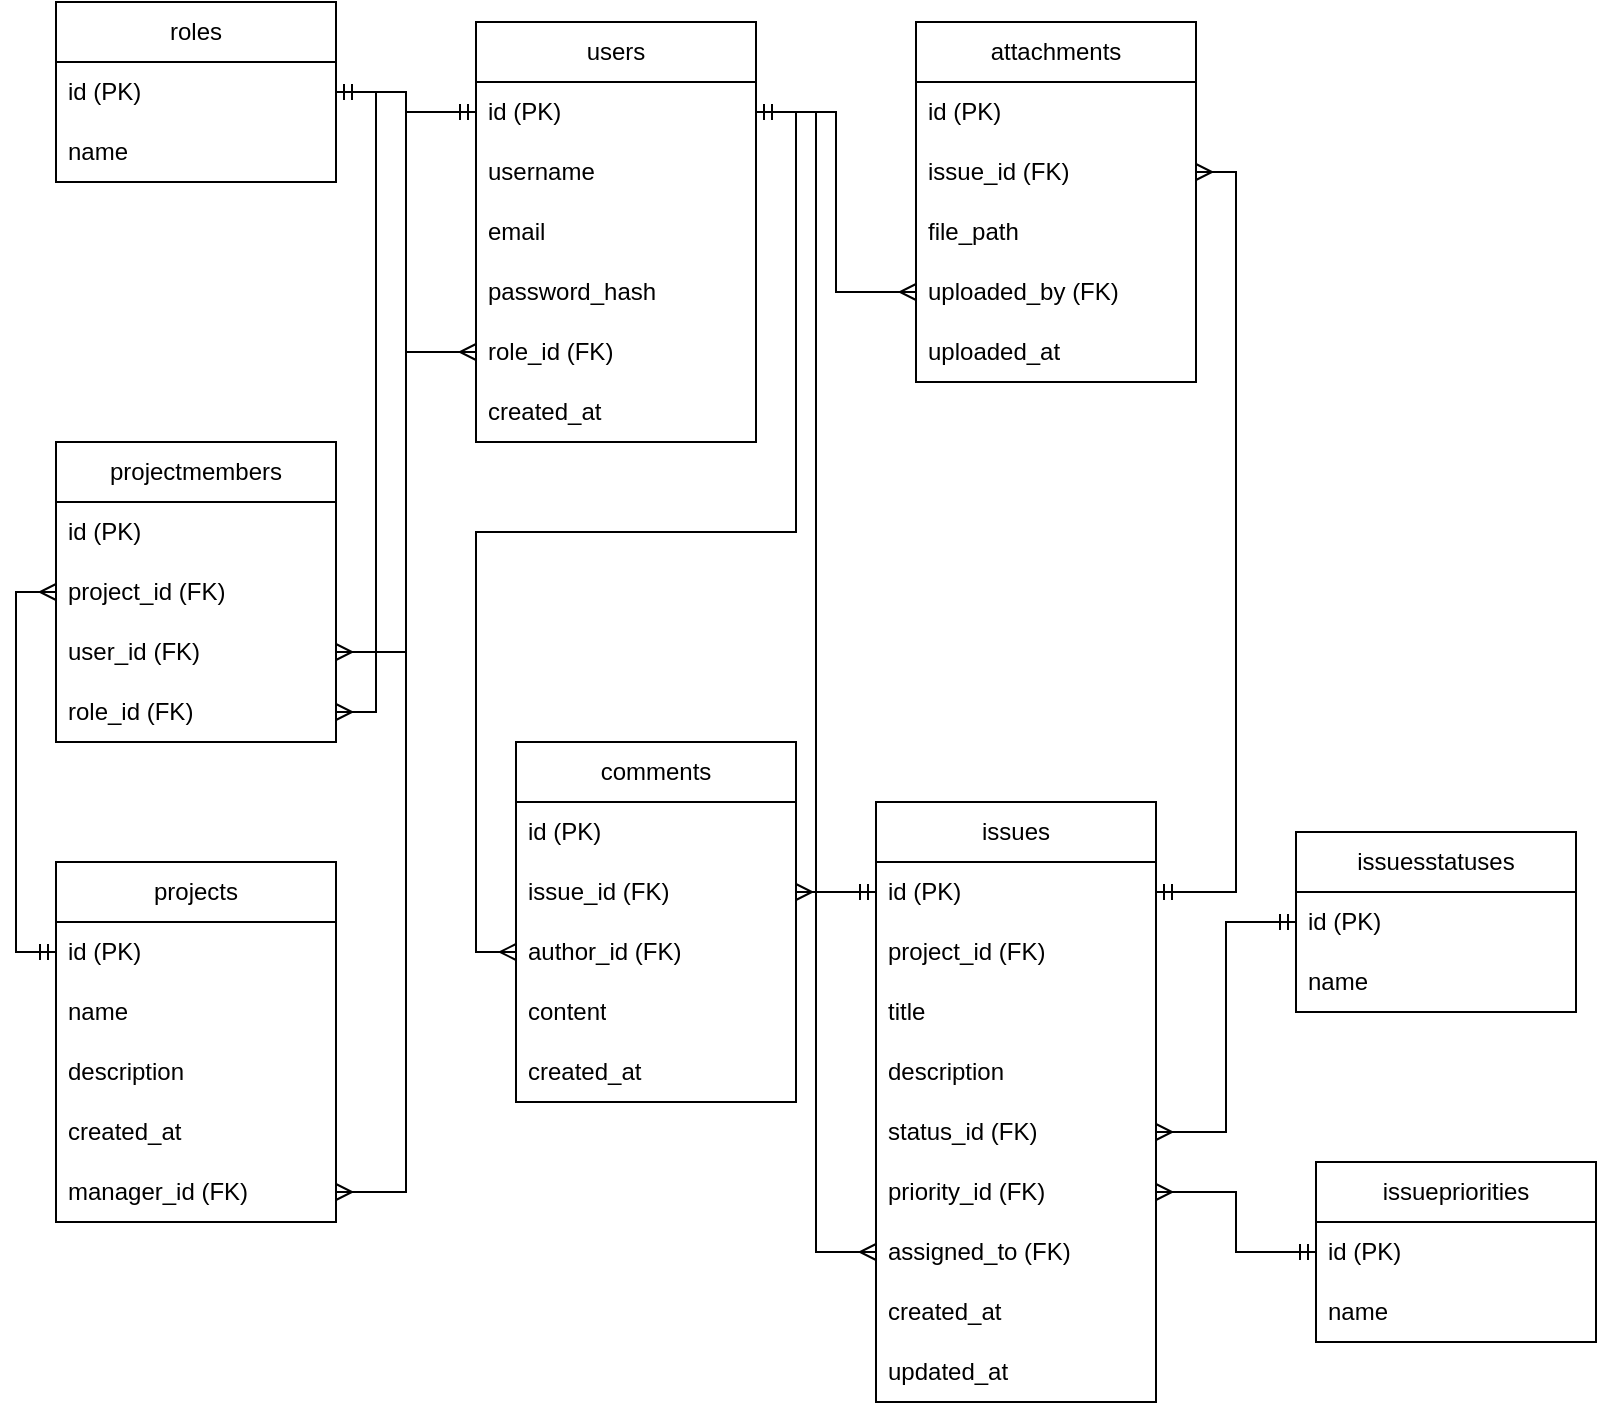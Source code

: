 <mxfile version="24.7.16">
  <diagram name="Страница — 1" id="AUH-AGC-MQB2Ew97YP0q">
    <mxGraphModel dx="1969" dy="918" grid="0" gridSize="10" guides="1" tooltips="1" connect="1" arrows="1" fold="1" page="1" pageScale="1" pageWidth="827" pageHeight="1169" math="0" shadow="0">
      <root>
        <mxCell id="0" />
        <mxCell id="1" parent="0" />
        <mxCell id="t2vwv-QQfQL6JOnjCvfT-1" value="users" style="swimlane;fontStyle=0;childLayout=stackLayout;horizontal=1;startSize=30;horizontalStack=0;resizeParent=1;resizeParentMax=0;resizeLast=0;collapsible=1;marginBottom=0;whiteSpace=wrap;html=1;" vertex="1" parent="1">
          <mxGeometry x="249" y="88" width="140" height="210" as="geometry" />
        </mxCell>
        <mxCell id="t2vwv-QQfQL6JOnjCvfT-2" value="id (PK)" style="text;strokeColor=none;fillColor=none;align=left;verticalAlign=middle;spacingLeft=4;spacingRight=4;overflow=hidden;points=[[0,0.5],[1,0.5]];portConstraint=eastwest;rotatable=0;whiteSpace=wrap;html=1;" vertex="1" parent="t2vwv-QQfQL6JOnjCvfT-1">
          <mxGeometry y="30" width="140" height="30" as="geometry" />
        </mxCell>
        <mxCell id="t2vwv-QQfQL6JOnjCvfT-3" value="username" style="text;strokeColor=none;fillColor=none;align=left;verticalAlign=middle;spacingLeft=4;spacingRight=4;overflow=hidden;points=[[0,0.5],[1,0.5]];portConstraint=eastwest;rotatable=0;whiteSpace=wrap;html=1;" vertex="1" parent="t2vwv-QQfQL6JOnjCvfT-1">
          <mxGeometry y="60" width="140" height="30" as="geometry" />
        </mxCell>
        <mxCell id="t2vwv-QQfQL6JOnjCvfT-4" value="email" style="text;strokeColor=none;fillColor=none;align=left;verticalAlign=middle;spacingLeft=4;spacingRight=4;overflow=hidden;points=[[0,0.5],[1,0.5]];portConstraint=eastwest;rotatable=0;whiteSpace=wrap;html=1;" vertex="1" parent="t2vwv-QQfQL6JOnjCvfT-1">
          <mxGeometry y="90" width="140" height="30" as="geometry" />
        </mxCell>
        <mxCell id="t2vwv-QQfQL6JOnjCvfT-5" value="password_hash" style="text;strokeColor=none;fillColor=none;align=left;verticalAlign=middle;spacingLeft=4;spacingRight=4;overflow=hidden;points=[[0,0.5],[1,0.5]];portConstraint=eastwest;rotatable=0;whiteSpace=wrap;html=1;" vertex="1" parent="t2vwv-QQfQL6JOnjCvfT-1">
          <mxGeometry y="120" width="140" height="30" as="geometry" />
        </mxCell>
        <mxCell id="t2vwv-QQfQL6JOnjCvfT-6" value="role_id (FK)" style="text;strokeColor=none;fillColor=none;align=left;verticalAlign=middle;spacingLeft=4;spacingRight=4;overflow=hidden;points=[[0,0.5],[1,0.5]];portConstraint=eastwest;rotatable=0;whiteSpace=wrap;html=1;" vertex="1" parent="t2vwv-QQfQL6JOnjCvfT-1">
          <mxGeometry y="150" width="140" height="30" as="geometry" />
        </mxCell>
        <mxCell id="t2vwv-QQfQL6JOnjCvfT-7" value="created_at" style="text;strokeColor=none;fillColor=none;align=left;verticalAlign=middle;spacingLeft=4;spacingRight=4;overflow=hidden;points=[[0,0.5],[1,0.5]];portConstraint=eastwest;rotatable=0;whiteSpace=wrap;html=1;" vertex="1" parent="t2vwv-QQfQL6JOnjCvfT-1">
          <mxGeometry y="180" width="140" height="30" as="geometry" />
        </mxCell>
        <mxCell id="t2vwv-QQfQL6JOnjCvfT-10" value="roles" style="swimlane;fontStyle=0;childLayout=stackLayout;horizontal=1;startSize=30;horizontalStack=0;resizeParent=1;resizeParentMax=0;resizeLast=0;collapsible=1;marginBottom=0;whiteSpace=wrap;html=1;" vertex="1" parent="1">
          <mxGeometry x="39" y="78" width="140" height="90" as="geometry" />
        </mxCell>
        <mxCell id="t2vwv-QQfQL6JOnjCvfT-11" value="id (PK)" style="text;strokeColor=none;fillColor=none;align=left;verticalAlign=middle;spacingLeft=4;spacingRight=4;overflow=hidden;points=[[0,0.5],[1,0.5]];portConstraint=eastwest;rotatable=0;whiteSpace=wrap;html=1;" vertex="1" parent="t2vwv-QQfQL6JOnjCvfT-10">
          <mxGeometry y="30" width="140" height="30" as="geometry" />
        </mxCell>
        <mxCell id="t2vwv-QQfQL6JOnjCvfT-16" value="name" style="text;strokeColor=none;fillColor=none;align=left;verticalAlign=middle;spacingLeft=4;spacingRight=4;overflow=hidden;points=[[0,0.5],[1,0.5]];portConstraint=eastwest;rotatable=0;whiteSpace=wrap;html=1;" vertex="1" parent="t2vwv-QQfQL6JOnjCvfT-10">
          <mxGeometry y="60" width="140" height="30" as="geometry" />
        </mxCell>
        <mxCell id="t2vwv-QQfQL6JOnjCvfT-17" value="projectmembers" style="swimlane;fontStyle=0;childLayout=stackLayout;horizontal=1;startSize=30;horizontalStack=0;resizeParent=1;resizeParentMax=0;resizeLast=0;collapsible=1;marginBottom=0;whiteSpace=wrap;html=1;" vertex="1" parent="1">
          <mxGeometry x="39" y="298" width="140" height="150" as="geometry" />
        </mxCell>
        <mxCell id="t2vwv-QQfQL6JOnjCvfT-18" value="id (PK)" style="text;strokeColor=none;fillColor=none;align=left;verticalAlign=middle;spacingLeft=4;spacingRight=4;overflow=hidden;points=[[0,0.5],[1,0.5]];portConstraint=eastwest;rotatable=0;whiteSpace=wrap;html=1;" vertex="1" parent="t2vwv-QQfQL6JOnjCvfT-17">
          <mxGeometry y="30" width="140" height="30" as="geometry" />
        </mxCell>
        <mxCell id="t2vwv-QQfQL6JOnjCvfT-20" value="project_id (FK)" style="text;strokeColor=none;fillColor=none;align=left;verticalAlign=middle;spacingLeft=4;spacingRight=4;overflow=hidden;points=[[0,0.5],[1,0.5]];portConstraint=eastwest;rotatable=0;whiteSpace=wrap;html=1;" vertex="1" parent="t2vwv-QQfQL6JOnjCvfT-17">
          <mxGeometry y="60" width="140" height="30" as="geometry" />
        </mxCell>
        <mxCell id="t2vwv-QQfQL6JOnjCvfT-23" value="user_id (FK)" style="text;strokeColor=none;fillColor=none;align=left;verticalAlign=middle;spacingLeft=4;spacingRight=4;overflow=hidden;points=[[0,0.5],[1,0.5]];portConstraint=eastwest;rotatable=0;whiteSpace=wrap;html=1;" vertex="1" parent="t2vwv-QQfQL6JOnjCvfT-17">
          <mxGeometry y="90" width="140" height="30" as="geometry" />
        </mxCell>
        <mxCell id="t2vwv-QQfQL6JOnjCvfT-24" value="role_id (FK)" style="text;strokeColor=none;fillColor=none;align=left;verticalAlign=middle;spacingLeft=4;spacingRight=4;overflow=hidden;points=[[0,0.5],[1,0.5]];portConstraint=eastwest;rotatable=0;whiteSpace=wrap;html=1;" vertex="1" parent="t2vwv-QQfQL6JOnjCvfT-17">
          <mxGeometry y="120" width="140" height="30" as="geometry" />
        </mxCell>
        <mxCell id="t2vwv-QQfQL6JOnjCvfT-30" value="projects" style="swimlane;fontStyle=0;childLayout=stackLayout;horizontal=1;startSize=30;horizontalStack=0;resizeParent=1;resizeParentMax=0;resizeLast=0;collapsible=1;marginBottom=0;whiteSpace=wrap;html=1;" vertex="1" parent="1">
          <mxGeometry x="39" y="508" width="140" height="180" as="geometry" />
        </mxCell>
        <mxCell id="t2vwv-QQfQL6JOnjCvfT-31" value="id (PK)" style="text;strokeColor=none;fillColor=none;align=left;verticalAlign=middle;spacingLeft=4;spacingRight=4;overflow=hidden;points=[[0,0.5],[1,0.5]];portConstraint=eastwest;rotatable=0;whiteSpace=wrap;html=1;" vertex="1" parent="t2vwv-QQfQL6JOnjCvfT-30">
          <mxGeometry y="30" width="140" height="30" as="geometry" />
        </mxCell>
        <mxCell id="t2vwv-QQfQL6JOnjCvfT-32" value="name" style="text;strokeColor=none;fillColor=none;align=left;verticalAlign=middle;spacingLeft=4;spacingRight=4;overflow=hidden;points=[[0,0.5],[1,0.5]];portConstraint=eastwest;rotatable=0;whiteSpace=wrap;html=1;" vertex="1" parent="t2vwv-QQfQL6JOnjCvfT-30">
          <mxGeometry y="60" width="140" height="30" as="geometry" />
        </mxCell>
        <mxCell id="t2vwv-QQfQL6JOnjCvfT-33" value="description" style="text;strokeColor=none;fillColor=none;align=left;verticalAlign=middle;spacingLeft=4;spacingRight=4;overflow=hidden;points=[[0,0.5],[1,0.5]];portConstraint=eastwest;rotatable=0;whiteSpace=wrap;html=1;" vertex="1" parent="t2vwv-QQfQL6JOnjCvfT-30">
          <mxGeometry y="90" width="140" height="30" as="geometry" />
        </mxCell>
        <mxCell id="t2vwv-QQfQL6JOnjCvfT-34" value="created_at" style="text;strokeColor=none;fillColor=none;align=left;verticalAlign=middle;spacingLeft=4;spacingRight=4;overflow=hidden;points=[[0,0.5],[1,0.5]];portConstraint=eastwest;rotatable=0;whiteSpace=wrap;html=1;" vertex="1" parent="t2vwv-QQfQL6JOnjCvfT-30">
          <mxGeometry y="120" width="140" height="30" as="geometry" />
        </mxCell>
        <mxCell id="t2vwv-QQfQL6JOnjCvfT-35" value="manager_id (FK)" style="text;strokeColor=none;fillColor=none;align=left;verticalAlign=middle;spacingLeft=4;spacingRight=4;overflow=hidden;points=[[0,0.5],[1,0.5]];portConstraint=eastwest;rotatable=0;whiteSpace=wrap;html=1;" vertex="1" parent="t2vwv-QQfQL6JOnjCvfT-30">
          <mxGeometry y="150" width="140" height="30" as="geometry" />
        </mxCell>
        <mxCell id="t2vwv-QQfQL6JOnjCvfT-37" value="attachments" style="swimlane;fontStyle=0;childLayout=stackLayout;horizontal=1;startSize=30;horizontalStack=0;resizeParent=1;resizeParentMax=0;resizeLast=0;collapsible=1;marginBottom=0;whiteSpace=wrap;html=1;" vertex="1" parent="1">
          <mxGeometry x="469" y="88" width="140" height="180" as="geometry" />
        </mxCell>
        <mxCell id="t2vwv-QQfQL6JOnjCvfT-38" value="id (PK)" style="text;strokeColor=none;fillColor=none;align=left;verticalAlign=middle;spacingLeft=4;spacingRight=4;overflow=hidden;points=[[0,0.5],[1,0.5]];portConstraint=eastwest;rotatable=0;whiteSpace=wrap;html=1;" vertex="1" parent="t2vwv-QQfQL6JOnjCvfT-37">
          <mxGeometry y="30" width="140" height="30" as="geometry" />
        </mxCell>
        <mxCell id="t2vwv-QQfQL6JOnjCvfT-39" value="issue_id (FK)" style="text;strokeColor=none;fillColor=none;align=left;verticalAlign=middle;spacingLeft=4;spacingRight=4;overflow=hidden;points=[[0,0.5],[1,0.5]];portConstraint=eastwest;rotatable=0;whiteSpace=wrap;html=1;" vertex="1" parent="t2vwv-QQfQL6JOnjCvfT-37">
          <mxGeometry y="60" width="140" height="30" as="geometry" />
        </mxCell>
        <mxCell id="t2vwv-QQfQL6JOnjCvfT-40" value="file_path" style="text;strokeColor=none;fillColor=none;align=left;verticalAlign=middle;spacingLeft=4;spacingRight=4;overflow=hidden;points=[[0,0.5],[1,0.5]];portConstraint=eastwest;rotatable=0;whiteSpace=wrap;html=1;" vertex="1" parent="t2vwv-QQfQL6JOnjCvfT-37">
          <mxGeometry y="90" width="140" height="30" as="geometry" />
        </mxCell>
        <mxCell id="t2vwv-QQfQL6JOnjCvfT-41" value="uploaded_by (FK)" style="text;strokeColor=none;fillColor=none;align=left;verticalAlign=middle;spacingLeft=4;spacingRight=4;overflow=hidden;points=[[0,0.5],[1,0.5]];portConstraint=eastwest;rotatable=0;whiteSpace=wrap;html=1;" vertex="1" parent="t2vwv-QQfQL6JOnjCvfT-37">
          <mxGeometry y="120" width="140" height="30" as="geometry" />
        </mxCell>
        <mxCell id="t2vwv-QQfQL6JOnjCvfT-42" value="uploaded_at" style="text;strokeColor=none;fillColor=none;align=left;verticalAlign=middle;spacingLeft=4;spacingRight=4;overflow=hidden;points=[[0,0.5],[1,0.5]];portConstraint=eastwest;rotatable=0;whiteSpace=wrap;html=1;" vertex="1" parent="t2vwv-QQfQL6JOnjCvfT-37">
          <mxGeometry y="150" width="140" height="30" as="geometry" />
        </mxCell>
        <mxCell id="t2vwv-QQfQL6JOnjCvfT-44" value="comments" style="swimlane;fontStyle=0;childLayout=stackLayout;horizontal=1;startSize=30;horizontalStack=0;resizeParent=1;resizeParentMax=0;resizeLast=0;collapsible=1;marginBottom=0;whiteSpace=wrap;html=1;" vertex="1" parent="1">
          <mxGeometry x="269" y="448" width="140" height="180" as="geometry" />
        </mxCell>
        <mxCell id="t2vwv-QQfQL6JOnjCvfT-45" value="id (PK)" style="text;strokeColor=none;fillColor=none;align=left;verticalAlign=middle;spacingLeft=4;spacingRight=4;overflow=hidden;points=[[0,0.5],[1,0.5]];portConstraint=eastwest;rotatable=0;whiteSpace=wrap;html=1;" vertex="1" parent="t2vwv-QQfQL6JOnjCvfT-44">
          <mxGeometry y="30" width="140" height="30" as="geometry" />
        </mxCell>
        <mxCell id="t2vwv-QQfQL6JOnjCvfT-46" value="issue_id (FK)" style="text;strokeColor=none;fillColor=none;align=left;verticalAlign=middle;spacingLeft=4;spacingRight=4;overflow=hidden;points=[[0,0.5],[1,0.5]];portConstraint=eastwest;rotatable=0;whiteSpace=wrap;html=1;" vertex="1" parent="t2vwv-QQfQL6JOnjCvfT-44">
          <mxGeometry y="60" width="140" height="30" as="geometry" />
        </mxCell>
        <mxCell id="t2vwv-QQfQL6JOnjCvfT-47" value="author_id (FK)" style="text;strokeColor=none;fillColor=none;align=left;verticalAlign=middle;spacingLeft=4;spacingRight=4;overflow=hidden;points=[[0,0.5],[1,0.5]];portConstraint=eastwest;rotatable=0;whiteSpace=wrap;html=1;" vertex="1" parent="t2vwv-QQfQL6JOnjCvfT-44">
          <mxGeometry y="90" width="140" height="30" as="geometry" />
        </mxCell>
        <mxCell id="t2vwv-QQfQL6JOnjCvfT-48" value="content" style="text;strokeColor=none;fillColor=none;align=left;verticalAlign=middle;spacingLeft=4;spacingRight=4;overflow=hidden;points=[[0,0.5],[1,0.5]];portConstraint=eastwest;rotatable=0;whiteSpace=wrap;html=1;" vertex="1" parent="t2vwv-QQfQL6JOnjCvfT-44">
          <mxGeometry y="120" width="140" height="30" as="geometry" />
        </mxCell>
        <mxCell id="t2vwv-QQfQL6JOnjCvfT-49" value="created_at" style="text;strokeColor=none;fillColor=none;align=left;verticalAlign=middle;spacingLeft=4;spacingRight=4;overflow=hidden;points=[[0,0.5],[1,0.5]];portConstraint=eastwest;rotatable=0;whiteSpace=wrap;html=1;" vertex="1" parent="t2vwv-QQfQL6JOnjCvfT-44">
          <mxGeometry y="150" width="140" height="30" as="geometry" />
        </mxCell>
        <mxCell id="t2vwv-QQfQL6JOnjCvfT-50" value="issues" style="swimlane;fontStyle=0;childLayout=stackLayout;horizontal=1;startSize=30;horizontalStack=0;resizeParent=1;resizeParentMax=0;resizeLast=0;collapsible=1;marginBottom=0;whiteSpace=wrap;html=1;" vertex="1" parent="1">
          <mxGeometry x="449" y="478" width="140" height="300" as="geometry" />
        </mxCell>
        <mxCell id="t2vwv-QQfQL6JOnjCvfT-51" value="id (PK)" style="text;strokeColor=none;fillColor=none;align=left;verticalAlign=middle;spacingLeft=4;spacingRight=4;overflow=hidden;points=[[0,0.5],[1,0.5]];portConstraint=eastwest;rotatable=0;whiteSpace=wrap;html=1;" vertex="1" parent="t2vwv-QQfQL6JOnjCvfT-50">
          <mxGeometry y="30" width="140" height="30" as="geometry" />
        </mxCell>
        <mxCell id="t2vwv-QQfQL6JOnjCvfT-52" value="project_id (FK)" style="text;strokeColor=none;fillColor=none;align=left;verticalAlign=middle;spacingLeft=4;spacingRight=4;overflow=hidden;points=[[0,0.5],[1,0.5]];portConstraint=eastwest;rotatable=0;whiteSpace=wrap;html=1;" vertex="1" parent="t2vwv-QQfQL6JOnjCvfT-50">
          <mxGeometry y="60" width="140" height="30" as="geometry" />
        </mxCell>
        <mxCell id="t2vwv-QQfQL6JOnjCvfT-53" value="title" style="text;strokeColor=none;fillColor=none;align=left;verticalAlign=middle;spacingLeft=4;spacingRight=4;overflow=hidden;points=[[0,0.5],[1,0.5]];portConstraint=eastwest;rotatable=0;whiteSpace=wrap;html=1;" vertex="1" parent="t2vwv-QQfQL6JOnjCvfT-50">
          <mxGeometry y="90" width="140" height="30" as="geometry" />
        </mxCell>
        <mxCell id="t2vwv-QQfQL6JOnjCvfT-54" value="description" style="text;strokeColor=none;fillColor=none;align=left;verticalAlign=middle;spacingLeft=4;spacingRight=4;overflow=hidden;points=[[0,0.5],[1,0.5]];portConstraint=eastwest;rotatable=0;whiteSpace=wrap;html=1;" vertex="1" parent="t2vwv-QQfQL6JOnjCvfT-50">
          <mxGeometry y="120" width="140" height="30" as="geometry" />
        </mxCell>
        <mxCell id="t2vwv-QQfQL6JOnjCvfT-56" value="status_id (FK)" style="text;strokeColor=none;fillColor=none;align=left;verticalAlign=middle;spacingLeft=4;spacingRight=4;overflow=hidden;points=[[0,0.5],[1,0.5]];portConstraint=eastwest;rotatable=0;whiteSpace=wrap;html=1;" vertex="1" parent="t2vwv-QQfQL6JOnjCvfT-50">
          <mxGeometry y="150" width="140" height="30" as="geometry" />
        </mxCell>
        <mxCell id="t2vwv-QQfQL6JOnjCvfT-55" value="priority_id (FK)" style="text;strokeColor=none;fillColor=none;align=left;verticalAlign=middle;spacingLeft=4;spacingRight=4;overflow=hidden;points=[[0,0.5],[1,0.5]];portConstraint=eastwest;rotatable=0;whiteSpace=wrap;html=1;" vertex="1" parent="t2vwv-QQfQL6JOnjCvfT-50">
          <mxGeometry y="180" width="140" height="30" as="geometry" />
        </mxCell>
        <mxCell id="t2vwv-QQfQL6JOnjCvfT-57" value="assigned_to (FK)" style="text;strokeColor=none;fillColor=none;align=left;verticalAlign=middle;spacingLeft=4;spacingRight=4;overflow=hidden;points=[[0,0.5],[1,0.5]];portConstraint=eastwest;rotatable=0;whiteSpace=wrap;html=1;" vertex="1" parent="t2vwv-QQfQL6JOnjCvfT-50">
          <mxGeometry y="210" width="140" height="30" as="geometry" />
        </mxCell>
        <mxCell id="t2vwv-QQfQL6JOnjCvfT-58" value="created_at" style="text;strokeColor=none;fillColor=none;align=left;verticalAlign=middle;spacingLeft=4;spacingRight=4;overflow=hidden;points=[[0,0.5],[1,0.5]];portConstraint=eastwest;rotatable=0;whiteSpace=wrap;html=1;" vertex="1" parent="t2vwv-QQfQL6JOnjCvfT-50">
          <mxGeometry y="240" width="140" height="30" as="geometry" />
        </mxCell>
        <mxCell id="t2vwv-QQfQL6JOnjCvfT-59" value="updated_at" style="text;strokeColor=none;fillColor=none;align=left;verticalAlign=middle;spacingLeft=4;spacingRight=4;overflow=hidden;points=[[0,0.5],[1,0.5]];portConstraint=eastwest;rotatable=0;whiteSpace=wrap;html=1;" vertex="1" parent="t2vwv-QQfQL6JOnjCvfT-50">
          <mxGeometry y="270" width="140" height="30" as="geometry" />
        </mxCell>
        <mxCell id="t2vwv-QQfQL6JOnjCvfT-70" value="issuepriorities" style="swimlane;fontStyle=0;childLayout=stackLayout;horizontal=1;startSize=30;horizontalStack=0;resizeParent=1;resizeParentMax=0;resizeLast=0;collapsible=1;marginBottom=0;whiteSpace=wrap;html=1;" vertex="1" parent="1">
          <mxGeometry x="669" y="658" width="140" height="90" as="geometry" />
        </mxCell>
        <mxCell id="t2vwv-QQfQL6JOnjCvfT-71" value="id (PK)" style="text;strokeColor=none;fillColor=none;align=left;verticalAlign=middle;spacingLeft=4;spacingRight=4;overflow=hidden;points=[[0,0.5],[1,0.5]];portConstraint=eastwest;rotatable=0;whiteSpace=wrap;html=1;" vertex="1" parent="t2vwv-QQfQL6JOnjCvfT-70">
          <mxGeometry y="30" width="140" height="30" as="geometry" />
        </mxCell>
        <mxCell id="t2vwv-QQfQL6JOnjCvfT-72" value="name" style="text;strokeColor=none;fillColor=none;align=left;verticalAlign=middle;spacingLeft=4;spacingRight=4;overflow=hidden;points=[[0,0.5],[1,0.5]];portConstraint=eastwest;rotatable=0;whiteSpace=wrap;html=1;" vertex="1" parent="t2vwv-QQfQL6JOnjCvfT-70">
          <mxGeometry y="60" width="140" height="30" as="geometry" />
        </mxCell>
        <mxCell id="t2vwv-QQfQL6JOnjCvfT-73" value="issuesstatuses" style="swimlane;fontStyle=0;childLayout=stackLayout;horizontal=1;startSize=30;horizontalStack=0;resizeParent=1;resizeParentMax=0;resizeLast=0;collapsible=1;marginBottom=0;whiteSpace=wrap;html=1;" vertex="1" parent="1">
          <mxGeometry x="659" y="493" width="140" height="90" as="geometry" />
        </mxCell>
        <mxCell id="t2vwv-QQfQL6JOnjCvfT-74" value="id (PK)" style="text;strokeColor=none;fillColor=none;align=left;verticalAlign=middle;spacingLeft=4;spacingRight=4;overflow=hidden;points=[[0,0.5],[1,0.5]];portConstraint=eastwest;rotatable=0;whiteSpace=wrap;html=1;" vertex="1" parent="t2vwv-QQfQL6JOnjCvfT-73">
          <mxGeometry y="30" width="140" height="30" as="geometry" />
        </mxCell>
        <mxCell id="t2vwv-QQfQL6JOnjCvfT-75" value="name" style="text;strokeColor=none;fillColor=none;align=left;verticalAlign=middle;spacingLeft=4;spacingRight=4;overflow=hidden;points=[[0,0.5],[1,0.5]];portConstraint=eastwest;rotatable=0;whiteSpace=wrap;html=1;" vertex="1" parent="t2vwv-QQfQL6JOnjCvfT-73">
          <mxGeometry y="60" width="140" height="30" as="geometry" />
        </mxCell>
        <mxCell id="t2vwv-QQfQL6JOnjCvfT-88" style="edgeStyle=orthogonalEdgeStyle;rounded=0;orthogonalLoop=1;jettySize=auto;html=1;exitX=1;exitY=0.5;exitDx=0;exitDy=0;endArrow=ERmany;endFill=0;" edge="1" parent="1" source="t2vwv-QQfQL6JOnjCvfT-2" target="t2vwv-QQfQL6JOnjCvfT-47">
          <mxGeometry relative="1" as="geometry" />
        </mxCell>
        <mxCell id="t2vwv-QQfQL6JOnjCvfT-89" style="edgeStyle=orthogonalEdgeStyle;rounded=0;orthogonalLoop=1;jettySize=auto;html=1;endArrow=ERmany;endFill=0;" edge="1" parent="1" source="t2vwv-QQfQL6JOnjCvfT-51" target="t2vwv-QQfQL6JOnjCvfT-46">
          <mxGeometry relative="1" as="geometry" />
        </mxCell>
        <mxCell id="t2vwv-QQfQL6JOnjCvfT-90" style="edgeStyle=orthogonalEdgeStyle;rounded=0;orthogonalLoop=1;jettySize=auto;html=1;exitX=1;exitY=0.5;exitDx=0;exitDy=0;entryX=0;entryY=0.5;entryDx=0;entryDy=0;endArrow=ERmandOne;endFill=0;" edge="1" parent="1" source="t2vwv-QQfQL6JOnjCvfT-46" target="t2vwv-QQfQL6JOnjCvfT-51">
          <mxGeometry relative="1" as="geometry" />
        </mxCell>
        <mxCell id="t2vwv-QQfQL6JOnjCvfT-91" style="edgeStyle=orthogonalEdgeStyle;rounded=0;orthogonalLoop=1;jettySize=auto;html=1;exitX=0;exitY=0.5;exitDx=0;exitDy=0;entryX=1;entryY=0.5;entryDx=0;entryDy=0;endArrow=ERmandOne;endFill=0;" edge="1" parent="1" source="t2vwv-QQfQL6JOnjCvfT-47" target="t2vwv-QQfQL6JOnjCvfT-2">
          <mxGeometry relative="1" as="geometry" />
        </mxCell>
        <mxCell id="t2vwv-QQfQL6JOnjCvfT-92" style="edgeStyle=orthogonalEdgeStyle;rounded=0;orthogonalLoop=1;jettySize=auto;html=1;entryX=1;entryY=0.5;entryDx=0;entryDy=0;endArrow=ERmany;endFill=0;" edge="1" parent="1" source="t2vwv-QQfQL6JOnjCvfT-74" target="t2vwv-QQfQL6JOnjCvfT-56">
          <mxGeometry relative="1" as="geometry" />
        </mxCell>
        <mxCell id="t2vwv-QQfQL6JOnjCvfT-93" style="edgeStyle=orthogonalEdgeStyle;rounded=0;orthogonalLoop=1;jettySize=auto;html=1;exitX=1;exitY=0.5;exitDx=0;exitDy=0;entryX=0;entryY=0.5;entryDx=0;entryDy=0;endArrow=ERmandOne;endFill=0;" edge="1" parent="1" source="t2vwv-QQfQL6JOnjCvfT-56" target="t2vwv-QQfQL6JOnjCvfT-74">
          <mxGeometry relative="1" as="geometry" />
        </mxCell>
        <mxCell id="t2vwv-QQfQL6JOnjCvfT-94" style="edgeStyle=orthogonalEdgeStyle;rounded=0;orthogonalLoop=1;jettySize=auto;html=1;entryX=1;entryY=0.5;entryDx=0;entryDy=0;endArrow=ERmany;endFill=0;" edge="1" parent="1" source="t2vwv-QQfQL6JOnjCvfT-71" target="t2vwv-QQfQL6JOnjCvfT-55">
          <mxGeometry relative="1" as="geometry" />
        </mxCell>
        <mxCell id="t2vwv-QQfQL6JOnjCvfT-95" style="edgeStyle=orthogonalEdgeStyle;rounded=0;orthogonalLoop=1;jettySize=auto;html=1;exitX=1;exitY=0.5;exitDx=0;exitDy=0;entryX=0;entryY=0.5;entryDx=0;entryDy=0;endArrow=ERmandOne;endFill=0;" edge="1" parent="1" source="t2vwv-QQfQL6JOnjCvfT-55" target="t2vwv-QQfQL6JOnjCvfT-71">
          <mxGeometry relative="1" as="geometry" />
        </mxCell>
        <mxCell id="t2vwv-QQfQL6JOnjCvfT-96" style="edgeStyle=orthogonalEdgeStyle;rounded=0;orthogonalLoop=1;jettySize=auto;html=1;entryX=0;entryY=0.5;entryDx=0;entryDy=0;endArrow=ERmany;endFill=0;" edge="1" parent="1" source="t2vwv-QQfQL6JOnjCvfT-31" target="t2vwv-QQfQL6JOnjCvfT-20">
          <mxGeometry relative="1" as="geometry" />
        </mxCell>
        <mxCell id="t2vwv-QQfQL6JOnjCvfT-97" style="edgeStyle=orthogonalEdgeStyle;rounded=0;orthogonalLoop=1;jettySize=auto;html=1;exitX=0;exitY=0.5;exitDx=0;exitDy=0;entryX=0;entryY=0.5;entryDx=0;entryDy=0;endArrow=ERmandOne;endFill=0;" edge="1" parent="1" source="t2vwv-QQfQL6JOnjCvfT-20" target="t2vwv-QQfQL6JOnjCvfT-31">
          <mxGeometry relative="1" as="geometry" />
        </mxCell>
        <mxCell id="t2vwv-QQfQL6JOnjCvfT-98" style="edgeStyle=orthogonalEdgeStyle;rounded=0;orthogonalLoop=1;jettySize=auto;html=1;endArrow=ERmany;endFill=0;" edge="1" parent="1" source="t2vwv-QQfQL6JOnjCvfT-11" target="t2vwv-QQfQL6JOnjCvfT-6">
          <mxGeometry relative="1" as="geometry" />
        </mxCell>
        <mxCell id="t2vwv-QQfQL6JOnjCvfT-99" style="edgeStyle=orthogonalEdgeStyle;rounded=0;orthogonalLoop=1;jettySize=auto;html=1;exitX=0;exitY=0.5;exitDx=0;exitDy=0;entryX=1;entryY=0.5;entryDx=0;entryDy=0;endArrow=ERmandOne;endFill=0;" edge="1" parent="1" source="t2vwv-QQfQL6JOnjCvfT-6" target="t2vwv-QQfQL6JOnjCvfT-11">
          <mxGeometry relative="1" as="geometry" />
        </mxCell>
        <mxCell id="t2vwv-QQfQL6JOnjCvfT-101" style="edgeStyle=orthogonalEdgeStyle;rounded=0;orthogonalLoop=1;jettySize=auto;html=1;exitX=1;exitY=0.5;exitDx=0;exitDy=0;entryX=1;entryY=0.5;entryDx=0;entryDy=0;endArrow=ERmany;endFill=0;" edge="1" parent="1" source="t2vwv-QQfQL6JOnjCvfT-51" target="t2vwv-QQfQL6JOnjCvfT-39">
          <mxGeometry relative="1" as="geometry" />
        </mxCell>
        <mxCell id="t2vwv-QQfQL6JOnjCvfT-102" style="edgeStyle=orthogonalEdgeStyle;rounded=0;orthogonalLoop=1;jettySize=auto;html=1;exitX=1;exitY=0.5;exitDx=0;exitDy=0;entryX=1;entryY=0.5;entryDx=0;entryDy=0;endArrow=ERmandOne;endFill=0;" edge="1" parent="1" source="t2vwv-QQfQL6JOnjCvfT-39" target="t2vwv-QQfQL6JOnjCvfT-51">
          <mxGeometry relative="1" as="geometry" />
        </mxCell>
        <mxCell id="t2vwv-QQfQL6JOnjCvfT-103" style="edgeStyle=orthogonalEdgeStyle;rounded=0;orthogonalLoop=1;jettySize=auto;html=1;entryX=0;entryY=0.5;entryDx=0;entryDy=0;endArrow=ERmandOne;endFill=0;" edge="1" parent="1" source="t2vwv-QQfQL6JOnjCvfT-35" target="t2vwv-QQfQL6JOnjCvfT-2">
          <mxGeometry relative="1" as="geometry" />
        </mxCell>
        <mxCell id="t2vwv-QQfQL6JOnjCvfT-105" style="edgeStyle=orthogonalEdgeStyle;rounded=0;orthogonalLoop=1;jettySize=auto;html=1;exitX=0;exitY=0.5;exitDx=0;exitDy=0;entryX=1;entryY=0.5;entryDx=0;entryDy=0;endArrow=ERmany;endFill=0;" edge="1" parent="1" source="t2vwv-QQfQL6JOnjCvfT-2" target="t2vwv-QQfQL6JOnjCvfT-35">
          <mxGeometry relative="1" as="geometry" />
        </mxCell>
        <mxCell id="t2vwv-QQfQL6JOnjCvfT-107" style="edgeStyle=orthogonalEdgeStyle;rounded=0;orthogonalLoop=1;jettySize=auto;html=1;exitX=0;exitY=0.5;exitDx=0;exitDy=0;entryX=1;entryY=0.5;entryDx=0;entryDy=0;endArrow=ERmany;endFill=0;" edge="1" parent="1" source="t2vwv-QQfQL6JOnjCvfT-2" target="t2vwv-QQfQL6JOnjCvfT-23">
          <mxGeometry relative="1" as="geometry" />
        </mxCell>
        <mxCell id="t2vwv-QQfQL6JOnjCvfT-109" style="edgeStyle=orthogonalEdgeStyle;rounded=0;orthogonalLoop=1;jettySize=auto;html=1;exitX=1;exitY=0.5;exitDx=0;exitDy=0;entryX=0;entryY=0.5;entryDx=0;entryDy=0;endArrow=ERmany;endFill=0;" edge="1" parent="1" source="t2vwv-QQfQL6JOnjCvfT-2" target="t2vwv-QQfQL6JOnjCvfT-41">
          <mxGeometry relative="1" as="geometry" />
        </mxCell>
        <mxCell id="t2vwv-QQfQL6JOnjCvfT-111" style="edgeStyle=orthogonalEdgeStyle;rounded=0;orthogonalLoop=1;jettySize=auto;html=1;exitX=1;exitY=0.5;exitDx=0;exitDy=0;endArrow=ERmany;endFill=0;" edge="1" parent="1" source="t2vwv-QQfQL6JOnjCvfT-11" target="t2vwv-QQfQL6JOnjCvfT-24">
          <mxGeometry relative="1" as="geometry" />
        </mxCell>
        <mxCell id="t2vwv-QQfQL6JOnjCvfT-113" style="edgeStyle=orthogonalEdgeStyle;rounded=0;orthogonalLoop=1;jettySize=auto;html=1;exitX=1;exitY=0.5;exitDx=0;exitDy=0;endArrow=ERmany;endFill=0;" edge="1" parent="1" source="t2vwv-QQfQL6JOnjCvfT-2" target="t2vwv-QQfQL6JOnjCvfT-57">
          <mxGeometry relative="1" as="geometry" />
        </mxCell>
      </root>
    </mxGraphModel>
  </diagram>
</mxfile>
